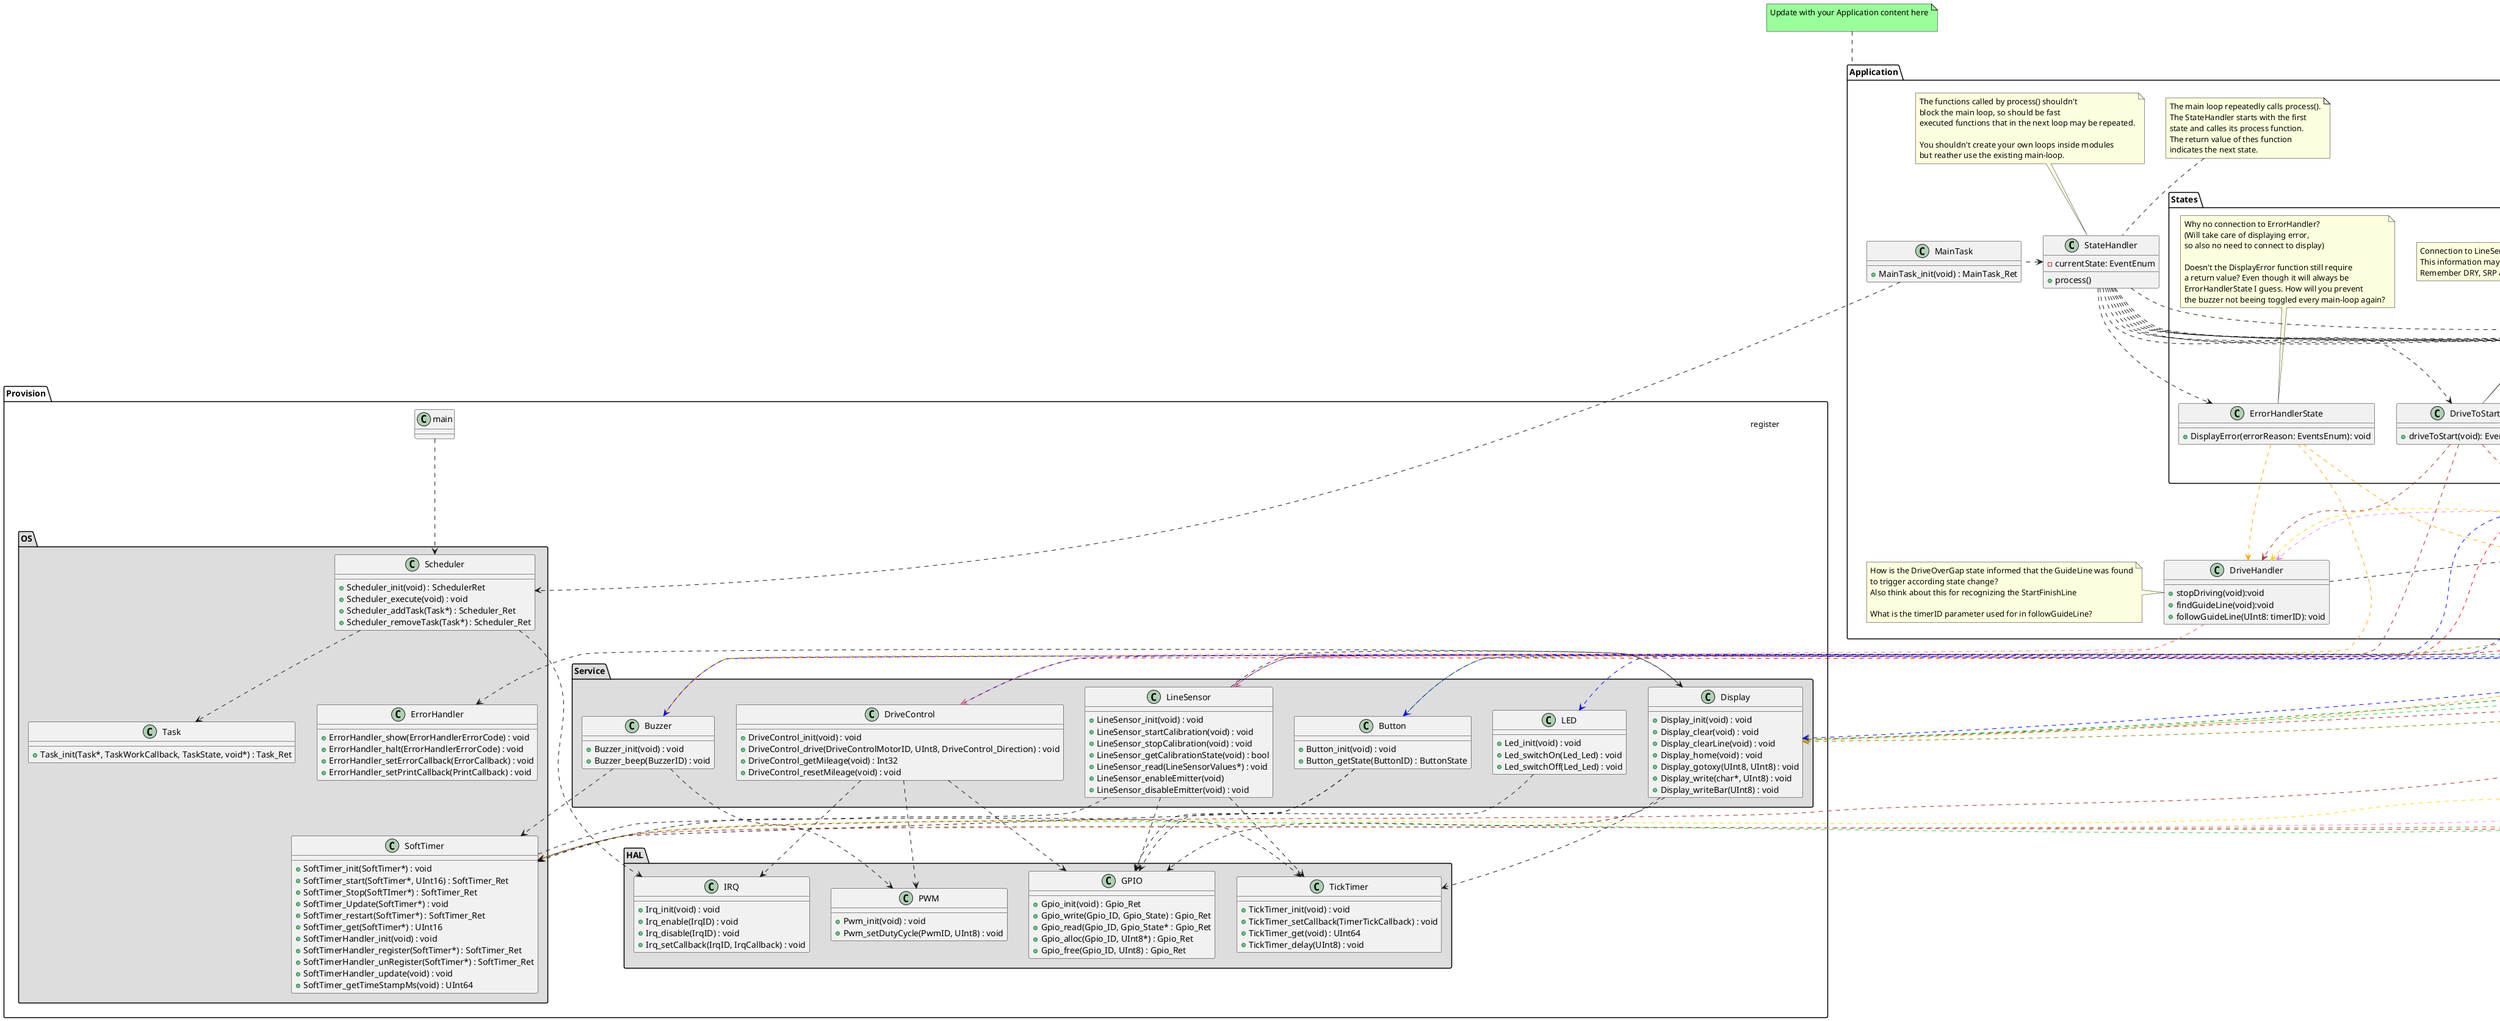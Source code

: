 @startuml class_diagram

package "Provision" {
package "OS" #DDDDDD {
    class Scheduler {
        + Scheduler_init(void) : SchedulerRet
        + Scheduler_execute(void) : void
        + Scheduler_addTask(Task*) : Scheduler_Ret
        + Scheduler_removeTask(Task*) : Scheduler_Ret
    }

    class Task {
        + Task_init(Task*, TaskWorkCallback, TaskState, void*) : Task_Ret
    }

    class SoftTimer{
        + SoftTimer_init(SoftTimer*) : void
        + SoftTimer_start(SoftTimer*, UInt16) : SoftTimer_Ret
        + SoftTimer_Stop(SoftTImer*) : SoftTimer_Ret
        + SoftTimer_Update(SoftTimer*) : void
        + SoftTimer_restart(SoftTimer*) : SoftTimer_Ret
        + SoftTimer_get(SoftTimer*) : UInt16
        + SoftTimerHandler_init(void) : void
        + SoftTimerHandler_register(SoftTimer*) : SoftTimer_Ret
        + SoftTimerHandler_unRegister(SoftTimer*) : SoftTimer_Ret
        + SoftTimerHandler_update(void) : void
        + SoftTimer_getTimeStampMs(void) : UInt64
    }

    class ErrorHandler {
        + ErrorHandler_show(ErrorHandlerErrorCode) : void
        + ErrorHandler_halt(ErrorHandlerErrorCode) : void
        + ErrorHandler_setErrorCallback(ErrorCallback) : void
        + ErrorHandler_setPrintCallback(PrintCallback) : void
    }


    Scheduler -[hidden]-> ErrorHandler
    ErrorHandler -[hidden]-> SoftTimer

}
package "Service" #DDDDDD {
    class Button {
        + Button_init(void) : void
        + Button_getState(ButtonID) : ButtonState
    }

    class Buzzer {
        + Buzzer_init(void) : void
        + Buzzer_beep(BuzzerID) : void
    }

    class Display {
        + Display_init(void) : void
        + Display_clear(void) : void
        + Display_clearLine(void) : void
        + Display_home(void) : void
        + Display_gotoxy(UInt8, UInt8) : void
        + Display_write(char*, UInt8) : void
        + Display_writeBar(UInt8) : void
    }

    class LED {
        + Led_init(void) : void
        + Led_switchOn(Led_Led) : void
        + Led_switchOff(Led_Led) : void
    }

    class DriveControl {
        + DriveControl_init(void) : void
        + DriveControl_drive(DriveControlMotorID, UInt8, DriveControl_Direction) : void
        + DriveControl_getMileage(void) : Int32
        + DriveControl_resetMileage(void) : void
    }

    class LineSensor {
        + LineSensor_init(void) : void
        + LineSensor_startCalibration(void) : void
        + LineSensor_stopCalibration(void) : void
        + LineSensor_getCalibrationState(void) : bool
        + LineSensor_read(LineSensorValues*) : void
        + LineSensor_enableEmitter(void)
        + LineSensor_disableEmitter(void) : void
    }
}

package "HAL" #DDDDDD {

    class GPIO{
        + Gpio_init(void) : Gpio_Ret
        + Gpio_write(Gpio_ID, Gpio_State) : Gpio_Ret
        + Gpio_read(Gpio_ID, Gpio_State* : Gpio_Ret
        + Gpio_alloc(Gpio_ID, UInt8*) : Gpio_Ret
        + Gpio_free(Gpio_ID, UInt8) : Gpio_Ret
    }
    class PWM{
        + Pwm_init(void) : void
        + Pwm_setDutyCycle(PwmID, UInt8) : void
    }
    class TickTimer{
        + TickTimer_init(void) : void
        + TickTimer_setCallback(TimerTickCallback) : void
        + TickTimer_get(void) : UInt64
        + TickTimer_delay(UInt8) : void
    }
    class IRQ{
        + Irq_init(void) : void
        + Irq_enable(IrqID) : void
        + Irq_disable(IrqID) : void
        + Irq_setCallback(IrqID, IrqCallback) : void
    }
}
    class main {

    }
    main ..> Scheduler

}

package "Application"  {

    class "MainTask" {
        + MainTask_init(void) : MainTask_Ret
    }

    Scheduler <.up.. MainTask : register

    enum EventsEnum {
        InitializationDone
        CalibrationDone
        StartButtonIsReleased
        CoutnDownIsFinished
        StartFinishLineisRecognized
        TheGuidLineIsRecognized
        LapTimeIsTooLong
        GuideLineIsLost
        DriveOverGapIsActiveForTooLong
        ParamButtonisReleased
        PowerToMotorsIsStopped
    }
    note left of EventsEnum
        multiple typos, please check enums again

        CalibrationButtonIsReleased missing

        Which event is returned when you stay 
        in the same state?
    end note

    class DriveHandler {
        +stopDriving(void):void
        +findGuideLine(void):void
        +followGuideLine(UInt8: timerID): void
    }
    note left of DriveHandler
        How is the DriveOverGap state informed that the GuideLine was found
        to trigger according state change?
        Also think about this for recognizing the StartFinishLine

        What is the timerID parameter used for in followGuideLine?
    end note

    class StateHandler {
        -currentState: EventEnum
        +process()
    }
    note top of StateHandler
        The main loop repeatedly calls process().
        The StateHandler starts with the first
        state and calles its process function.
        The return value of thes function
        indicates the next state.
    end note

    note top of StateHandler
        The functions called by process() shouldn't
        block the main loop, so should be fast
        executed functions that in the next loop may be repeated.

        You shouldn't create your own loops inside modules
        but reather use the existing main-loop.
    end note

    StateHandler ..> EventsEnum
    

    package States {

        StateHandler ..> InitializeMcu
        StateHandler ..> CalibrateLineSensors
        StateHandler ..> ReadyToDrive
        StateHandler ..> DriveToStart
        StateHandler ..> DriveToFinish
        StateHandler ..> DriveOverGap
        StateHandler ..> DisplayCountdown
        StateHandler ..> DisplayLapTime
        StateHandler ..> ErrorHandlerState
        StateHandler ..> SetParameters

        class InitializeMcu {
            +initMcu(void): EventEnum 
        }
        note top of InitializeMcu
            For easier overview for us it would be okay to simply connect
            InitializeMcu with other layers.
                InitializeMcu .[#Blue].> Service
                InitializeMcu .[#Blue].> HAL

            For this easy case the function is selfexplainatory enough.
        end note

        class CalibrateLineSensors {
            +calibrateLineSensors(void): EventEnum
        }
        note top of CalibrateLineSensors
            ok
        end note

        class ReadyToDrive {
            +waitForInput(void): EventEnum
        }
        note top of ReadyToDrive
            ok
        end note

        class DriveToStart {
            +driveToStart(void): EventEnum
        }
        DriveToStart .[#Brown].> DriveHandler
        note top of DriveToStart
            Connection to LineSensor missing to decide when startLine was detected?
            This information may be relevant for more than one only DriveToStart and may require a new class
            Remember DRY, SRP and our goal to get high cohesion in our modules
        end note

        class DriveToFinish {
            +startRacing(void): EventEnum
        }
        DriveToFinish .[#Violet].> DriveHandler
        note top of DriveToFinish
            connection to LineSensor missing?
            see comment at DriveToStart regarding this topic
        end note

        class DriveOverGap {
            +crossGap(void): EventEnum
        }
        DriveOverGap .[#gold].> DriveHandler
        note top of DriveOverGap
            ok
        end note

        class DisplayCountdown {
            +startCountDown(void): EventEnum
        }
        note top of DisplayCountdown
            ok
        end note

        class DisplayLapTime {
            -startTimeMs: UInt32
            +showLapTime(void): EventEnum
        }
        note top of DisplayLapTime
            Where do you get "startTimeMs" from? (Is it needed?)

            How is the information which is the lap timer id
            shared between the different driving states?
        end note

        class SetParameters {
            -paramSetIdx: UInt8
            -paramSetArray[]: ParamSet
            -nextParamSet(void): void
            -displayParamSetIdx(void): void
            +getCurrentPrameterSet(void): ParamSet
            +nextParamSet(void): EventEnum
        }
        note top of SetParameters
            ok
        end note

        DriveHandler ..> SetParameters

        class ErrorHandlerState{
            +DisplayError(errorReason: EventsEnum): void
        }
        ErrorHandlerState .[#Orange].> DriveHandler
        note top of ErrorHandlerState
            Why no connection to ErrorHandler?
            (Will take care of displaying error,
            so also no need to connect to display)

            Doesn't the DisplayError function still require
            a return value? Even though it will always be
            ErrorHandlerState I guess. How will you prevent
            the buzzer not beeing toggled every main-loop again?
        end note

    }

    MainTask .left.> StateHandler

}

ReadyToDrive .[#green].> Display
ReadyToDrive .[#green].> Button

DisplayCountdown .[#FireBrick].> Display
DisplayCountdown .[#FireBrick].> SoftTimer

DisplayLapTime .[#Olive].> SoftTimer
DisplayLapTime .[#Olive].> Buzzer
DisplayLapTime .[#Olive].> Display

SetParameters .[#LimeGreen].> SoftTimer
SetParameters .[#LimeGreen].> Display

DriveOverGap .[#gold].> SoftTimer

DriveToFinish .[#Violet].> SoftTimer

DriveToStart .[#Brown].> SoftTimer
DriveToStart .[#Brown].> Buzzer

ErrorHandlerState .[#Orange].> Display
ErrorHandlerState .[#Orange].> Buzzer

CalibrateLineSensors .[#red].> DriveControl
CalibrateLineSensors .[#red].> LineSensor

InitializeMcu .[#Blue].> Buzzer
InitializeMcu .[#Blue].> Button
InitializeMcu .[#Blue].> DriveControl
InitializeMcu .[#Blue].> LineSensor
InitializeMcu .[#Blue].> LED
InitializeMcu .[#Blue].> Display

DriveHandler .[#LightCoral].> DriveControl
DriveHandler .[#LightCoral].> LineSensor

note top of Application #99FF99 {
    Update with your Application content here

}

' ++++++++++++++++++++++++++++++++
' Service

Button ..> GPIO
Button ..> SoftTimer

Buzzer ..> PWM
Buzzer ..> SoftTimer

Display ..> GPIO
Display ..> TickTimer
Display ..> ErrorHandler

DriveControl ..> GPIO
DriveControl ..> PWM
DriveControl ..> IRQ

LED ..> GPIO

LineSensor ..> SoftTimer
LineSensor ..> GPIO
LineSensor ..> TickTimer
LineSensor .r.> Display

' ++++++++++++++++++++++++++++++++
' OS

' ErrorHandler ..> HAL

SoftTimer ..> TickTimer

Scheduler ..> Task
Scheduler ..> IRQ

@enduml